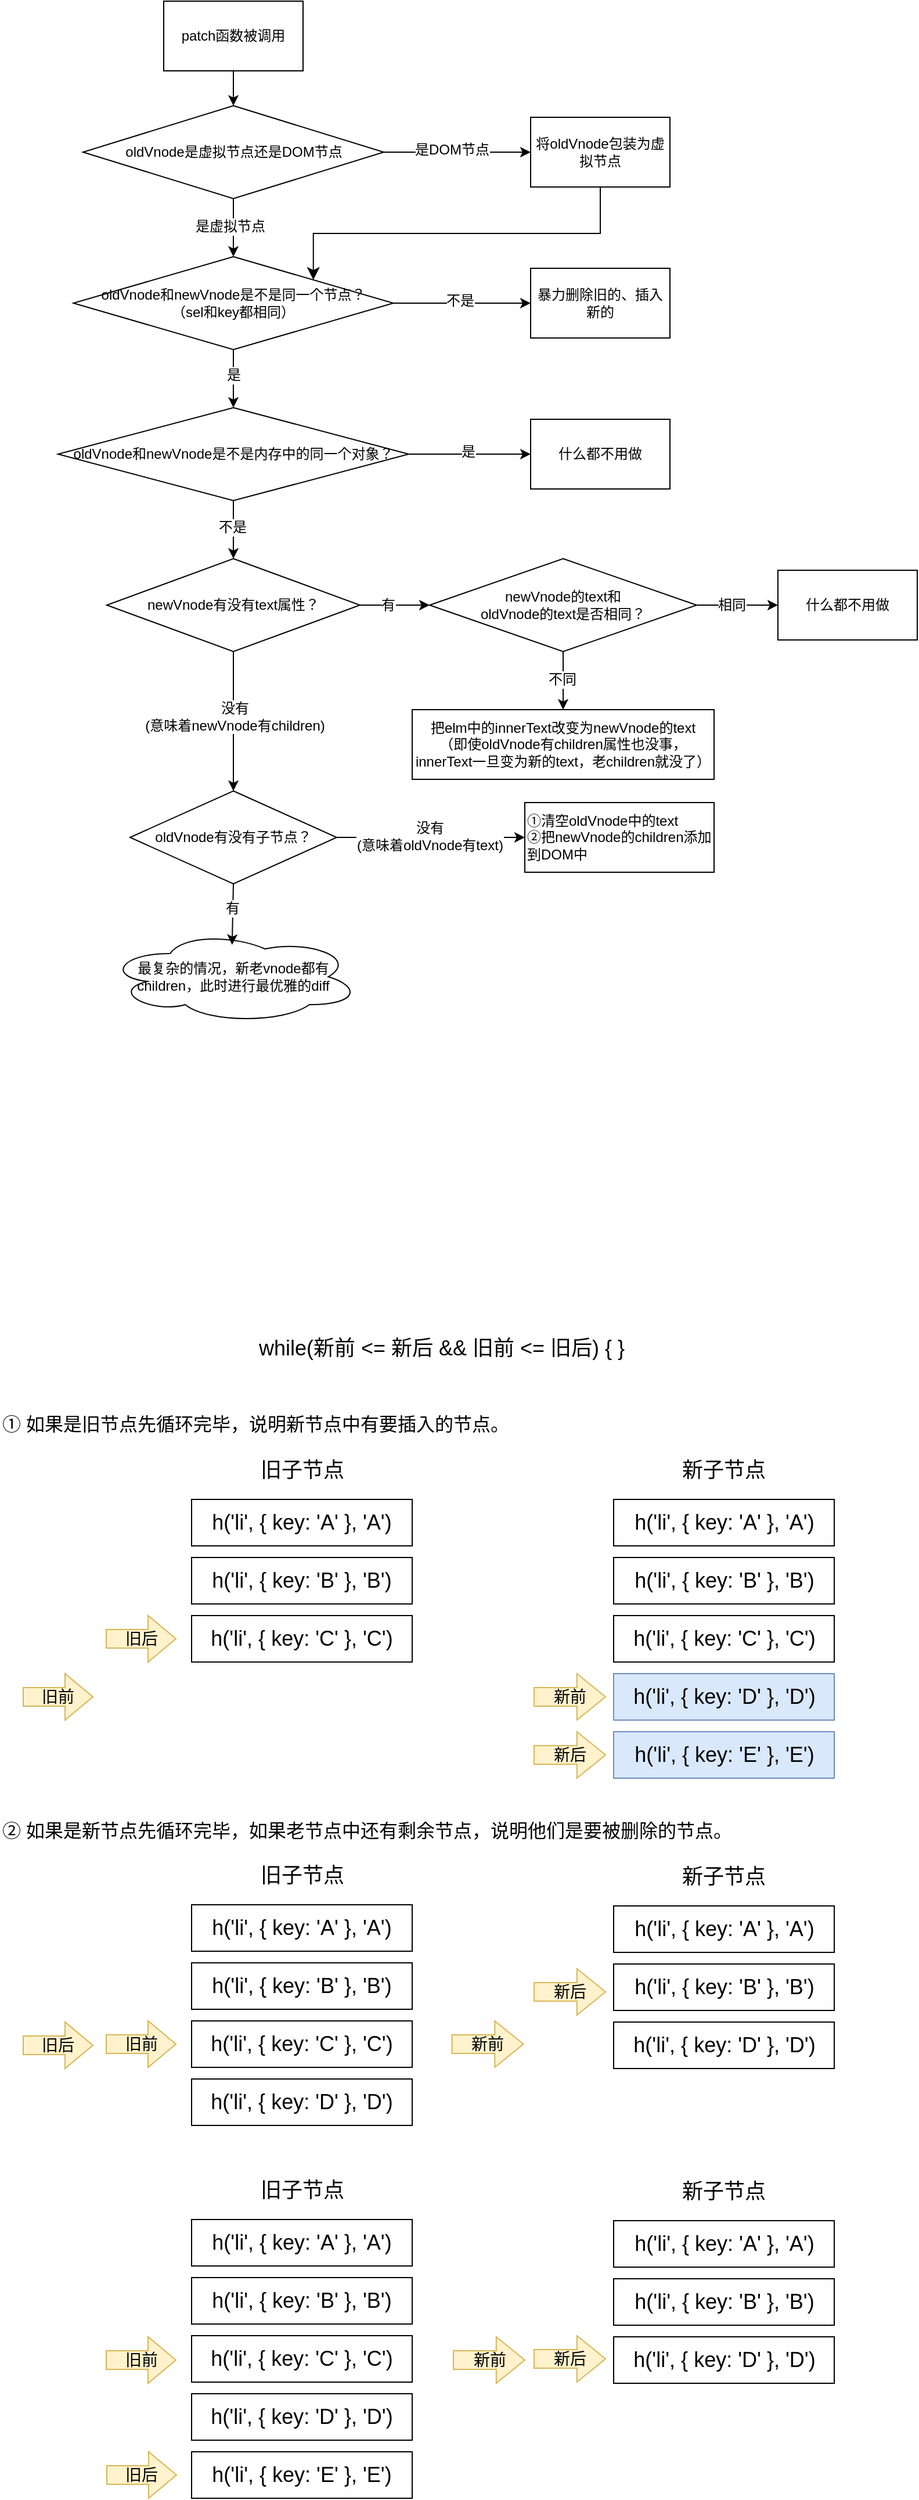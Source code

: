 <mxfile>
    <diagram id="vPlH9APjfDgkYkZU400k" name="第 1 页">
        <mxGraphModel dx="875" dy="556" grid="1" gridSize="10" guides="1" tooltips="1" connect="1" arrows="1" fold="1" page="1" pageScale="1" pageWidth="827" pageHeight="1169" math="0" shadow="0">
            <root>
                <mxCell id="0"/>
                <mxCell id="1" parent="0"/>
                <mxCell id="2" value="patch函数被调用" style="rounded=0;whiteSpace=wrap;html=1;fontSize=12;" parent="1" vertex="1">
                    <mxGeometry x="161" y="40" width="120" height="60" as="geometry"/>
                </mxCell>
                <mxCell id="7" style="edgeStyle=none;html=1;exitX=1;exitY=0.5;exitDx=0;exitDy=0;entryX=0;entryY=0.5;entryDx=0;entryDy=0;fontSize=12;" parent="1" source="3" target="5" edge="1">
                    <mxGeometry relative="1" as="geometry"/>
                </mxCell>
                <mxCell id="8" value="是DOM节点" style="edgeLabel;html=1;align=center;verticalAlign=middle;resizable=0;points=[];fontSize=12;" parent="7" vertex="1" connectable="0">
                    <mxGeometry x="-0.086" y="2" relative="1" as="geometry">
                        <mxPoint as="offset"/>
                    </mxGeometry>
                </mxCell>
                <mxCell id="10" style="edgeStyle=none;html=1;exitX=0.5;exitY=1;exitDx=0;exitDy=0;entryX=0.5;entryY=0;entryDx=0;entryDy=0;fontSize=12;" parent="1" source="3" target="9" edge="1">
                    <mxGeometry relative="1" as="geometry"/>
                </mxCell>
                <mxCell id="11" value="是虚拟节点" style="edgeLabel;html=1;align=center;verticalAlign=middle;resizable=0;points=[];fontSize=12;" parent="10" vertex="1" connectable="0">
                    <mxGeometry x="-0.065" y="-3" relative="1" as="geometry">
                        <mxPoint as="offset"/>
                    </mxGeometry>
                </mxCell>
                <mxCell id="3" value="oldVnode是虚拟节点还是DOM节点" style="rhombus;whiteSpace=wrap;html=1;fontSize=12;" parent="1" vertex="1">
                    <mxGeometry x="91.5" y="130" width="259" height="80" as="geometry"/>
                </mxCell>
                <mxCell id="4" value="" style="endArrow=classic;html=1;exitX=0.5;exitY=1;exitDx=0;exitDy=0;entryX=0.5;entryY=0;entryDx=0;entryDy=0;fontSize=12;" parent="1" source="2" target="3" edge="1">
                    <mxGeometry width="50" height="50" relative="1" as="geometry">
                        <mxPoint x="177" y="370" as="sourcePoint"/>
                        <mxPoint x="227" y="320" as="targetPoint"/>
                    </mxGeometry>
                </mxCell>
                <mxCell id="5" value="将oldVnode包装为虚拟节点" style="rounded=0;whiteSpace=wrap;html=1;fontSize=12;" parent="1" vertex="1">
                    <mxGeometry x="477" y="140" width="120" height="60" as="geometry"/>
                </mxCell>
                <mxCell id="18" style="edgeStyle=none;html=1;exitX=1;exitY=0.5;exitDx=0;exitDy=0;entryX=0;entryY=0.5;entryDx=0;entryDy=0;fontSize=12;" parent="1" source="9" target="17" edge="1">
                    <mxGeometry relative="1" as="geometry"/>
                </mxCell>
                <mxCell id="19" value="不是" style="edgeLabel;html=1;align=center;verticalAlign=middle;resizable=0;points=[];fontSize=12;" parent="18" vertex="1" connectable="0">
                    <mxGeometry x="-0.043" y="2" relative="1" as="geometry">
                        <mxPoint as="offset"/>
                    </mxGeometry>
                </mxCell>
                <mxCell id="24" style="edgeStyle=none;html=1;exitX=0.5;exitY=1;exitDx=0;exitDy=0;entryX=0.5;entryY=0;entryDx=0;entryDy=0;fontSize=12;" parent="1" source="9" target="23" edge="1">
                    <mxGeometry relative="1" as="geometry"/>
                </mxCell>
                <mxCell id="25" value="是" style="edgeLabel;html=1;align=center;verticalAlign=middle;resizable=0;points=[];fontSize=12;" parent="24" vertex="1" connectable="0">
                    <mxGeometry x="-0.144" relative="1" as="geometry">
                        <mxPoint as="offset"/>
                    </mxGeometry>
                </mxCell>
                <mxCell id="9" value="oldVnode和newVnode是不是同一个节点？&lt;div style=&quot;font-size: 12px;&quot;&gt;（sel和key都相同）&lt;/div&gt;" style="rhombus;whiteSpace=wrap;html=1;fontSize=12;" parent="1" vertex="1">
                    <mxGeometry x="83.25" y="260" width="275.5" height="80" as="geometry"/>
                </mxCell>
                <mxCell id="15" value="" style="edgeStyle=elbowEdgeStyle;elbow=vertical;endArrow=classic;html=1;curved=0;rounded=0;endSize=8;startSize=8;exitX=0.5;exitY=1;exitDx=0;exitDy=0;entryX=1;entryY=0;entryDx=0;entryDy=0;fontSize=12;" parent="1" source="5" target="9" edge="1">
                    <mxGeometry width="50" height="50" relative="1" as="geometry">
                        <mxPoint x="457" y="350" as="sourcePoint"/>
                        <mxPoint x="507" y="300" as="targetPoint"/>
                    </mxGeometry>
                </mxCell>
                <mxCell id="17" value="暴力删除旧的、插入新的" style="rounded=0;whiteSpace=wrap;html=1;fontSize=12;" parent="1" vertex="1">
                    <mxGeometry x="477" y="270" width="120" height="60" as="geometry"/>
                </mxCell>
                <mxCell id="27" style="edgeStyle=none;html=1;exitX=1;exitY=0.5;exitDx=0;exitDy=0;entryX=0;entryY=0.5;entryDx=0;entryDy=0;fontSize=12;" parent="1" source="23" target="26" edge="1">
                    <mxGeometry relative="1" as="geometry"/>
                </mxCell>
                <mxCell id="28" value="是" style="edgeLabel;html=1;align=center;verticalAlign=middle;resizable=0;points=[];fontSize=12;" parent="27" vertex="1" connectable="0">
                    <mxGeometry x="-0.029" y="2" relative="1" as="geometry">
                        <mxPoint as="offset"/>
                    </mxGeometry>
                </mxCell>
                <mxCell id="30" style="edgeStyle=none;html=1;exitX=0.5;exitY=1;exitDx=0;exitDy=0;entryX=0.5;entryY=0;entryDx=0;entryDy=0;fontSize=12;" parent="1" source="23" target="29" edge="1">
                    <mxGeometry relative="1" as="geometry"/>
                </mxCell>
                <mxCell id="31" value="不是" style="edgeLabel;html=1;align=center;verticalAlign=middle;resizable=0;points=[];fontSize=12;" parent="30" vertex="1" connectable="0">
                    <mxGeometry x="-0.096" y="-1" relative="1" as="geometry">
                        <mxPoint as="offset"/>
                    </mxGeometry>
                </mxCell>
                <mxCell id="23" value="oldVnode和newVnode是不是内存中的同一个对象？" style="rhombus;whiteSpace=wrap;html=1;fontSize=12;" parent="1" vertex="1">
                    <mxGeometry x="70" y="390" width="302" height="80" as="geometry"/>
                </mxCell>
                <mxCell id="26" value="什么都不用做" style="rounded=0;whiteSpace=wrap;html=1;fontSize=12;" parent="1" vertex="1">
                    <mxGeometry x="477" y="400" width="120" height="60" as="geometry"/>
                </mxCell>
                <mxCell id="33" style="edgeStyle=none;html=1;exitX=1;exitY=0.5;exitDx=0;exitDy=0;entryX=0;entryY=0.5;entryDx=0;entryDy=0;fontSize=12;" parent="1" source="29" target="32" edge="1">
                    <mxGeometry relative="1" as="geometry"/>
                </mxCell>
                <mxCell id="34" value="有" style="edgeLabel;html=1;align=center;verticalAlign=middle;resizable=0;points=[];fontSize=12;" parent="33" vertex="1" connectable="0">
                    <mxGeometry y="2" relative="1" as="geometry">
                        <mxPoint x="-6" y="2" as="offset"/>
                    </mxGeometry>
                </mxCell>
                <mxCell id="48" style="edgeStyle=none;html=1;exitX=0.5;exitY=1;exitDx=0;exitDy=0;entryX=0.5;entryY=0;entryDx=0;entryDy=0;fontSize=12;" parent="1" source="29" target="44" edge="1">
                    <mxGeometry relative="1" as="geometry"/>
                </mxCell>
                <mxCell id="49" value="没有&lt;div style=&quot;font-size: 12px;&quot;&gt;(意味着newVnode有children)&lt;/div&gt;" style="edgeLabel;html=1;align=center;verticalAlign=middle;resizable=0;points=[];fontSize=12;" parent="48" vertex="1" connectable="0">
                    <mxGeometry x="-0.072" y="1" relative="1" as="geometry">
                        <mxPoint as="offset"/>
                    </mxGeometry>
                </mxCell>
                <mxCell id="29" value="newVnode有没有text属性？" style="rhombus;whiteSpace=wrap;html=1;fontSize=12;" parent="1" vertex="1">
                    <mxGeometry x="112" y="520" width="218" height="80" as="geometry"/>
                </mxCell>
                <mxCell id="36" style="edgeStyle=none;html=1;exitX=1;exitY=0.5;exitDx=0;exitDy=0;entryX=0;entryY=0.5;entryDx=0;entryDy=0;fontSize=12;" parent="1" source="32" target="35" edge="1">
                    <mxGeometry relative="1" as="geometry"/>
                </mxCell>
                <mxCell id="37" value="相同" style="edgeLabel;html=1;align=center;verticalAlign=middle;resizable=0;points=[];fontSize=12;" parent="36" vertex="1" connectable="0">
                    <mxGeometry x="0.1" y="2" relative="1" as="geometry">
                        <mxPoint x="-9" y="2" as="offset"/>
                    </mxGeometry>
                </mxCell>
                <mxCell id="39" style="edgeStyle=none;html=1;exitX=0.5;exitY=1;exitDx=0;exitDy=0;entryX=0.5;entryY=0;entryDx=0;entryDy=0;fontSize=12;" parent="1" source="32" target="38" edge="1">
                    <mxGeometry relative="1" as="geometry"/>
                </mxCell>
                <mxCell id="43" value="不同" style="edgeLabel;html=1;align=center;verticalAlign=middle;resizable=0;points=[];fontSize=12;" parent="39" vertex="1" connectable="0">
                    <mxGeometry x="-0.062" y="-1" relative="1" as="geometry">
                        <mxPoint as="offset"/>
                    </mxGeometry>
                </mxCell>
                <mxCell id="32" value="newVnode的text和&lt;div style=&quot;font-size: 12px;&quot;&gt;oldVnode的text是否相同？&lt;/div&gt;" style="rhombus;whiteSpace=wrap;html=1;fontSize=12;" parent="1" vertex="1">
                    <mxGeometry x="390" y="520" width="230" height="80" as="geometry"/>
                </mxCell>
                <mxCell id="35" value="什么都不用做" style="rounded=0;whiteSpace=wrap;html=1;fontSize=12;" parent="1" vertex="1">
                    <mxGeometry x="690" y="530" width="120" height="60" as="geometry"/>
                </mxCell>
                <mxCell id="38" value="把elm中的innerText改变为newVnode的text&lt;div style=&quot;font-size: 12px;&quot;&gt;（即使oldVnode有children属性也没事，innerText一旦变为新的text，老children就没了）&lt;/div&gt;" style="rounded=0;whiteSpace=wrap;html=1;fontSize=12;" parent="1" vertex="1">
                    <mxGeometry x="375" y="650" width="260" height="60" as="geometry"/>
                </mxCell>
                <mxCell id="54" style="edgeStyle=none;html=1;exitX=1;exitY=0.5;exitDx=0;exitDy=0;entryX=0;entryY=0.5;entryDx=0;entryDy=0;fontSize=12;" parent="1" source="44" target="51" edge="1">
                    <mxGeometry relative="1" as="geometry"/>
                </mxCell>
                <mxCell id="55" value="没有&lt;div style=&quot;font-size: 12px;&quot;&gt;(意味着oldVnode有text)&lt;/div&gt;" style="edgeLabel;html=1;align=center;verticalAlign=middle;resizable=0;points=[];fontSize=12;" parent="54" vertex="1" connectable="0">
                    <mxGeometry x="-0.012" y="1" relative="1" as="geometry">
                        <mxPoint as="offset"/>
                    </mxGeometry>
                </mxCell>
                <mxCell id="44" value="oldVnode有没有子节点？" style="rhombus;whiteSpace=wrap;html=1;fontSize=12;" parent="1" vertex="1">
                    <mxGeometry x="132" y="720" width="178" height="80" as="geometry"/>
                </mxCell>
                <mxCell id="51" value="①清空oldVnode中的text&lt;div style=&quot;font-size: 12px;&quot;&gt;②把newVnode的children添加到DOM中&lt;/div&gt;" style="rounded=0;whiteSpace=wrap;html=1;align=left;fontSize=12;" parent="1" vertex="1">
                    <mxGeometry x="472" y="730" width="163" height="60" as="geometry"/>
                </mxCell>
                <mxCell id="58" value="最复杂的情况，新老vnode都有children，此时进行最优雅的diff" style="ellipse;shape=cloud;whiteSpace=wrap;html=1;fontSize=12;" parent="1" vertex="1">
                    <mxGeometry x="112" y="840" width="218" height="80" as="geometry"/>
                </mxCell>
                <mxCell id="59" style="edgeStyle=none;html=1;exitX=0.5;exitY=1;exitDx=0;exitDy=0;entryX=0.495;entryY=0.156;entryDx=0;entryDy=0;entryPerimeter=0;fontSize=12;" parent="1" source="44" target="58" edge="1">
                    <mxGeometry relative="1" as="geometry">
                        <mxPoint x="220" y="860" as="targetPoint"/>
                    </mxGeometry>
                </mxCell>
                <mxCell id="60" value="有" style="edgeLabel;html=1;align=center;verticalAlign=middle;resizable=0;points=[];fontSize=12;" parent="59" vertex="1" connectable="0">
                    <mxGeometry x="-0.224" y="-1" relative="1" as="geometry">
                        <mxPoint as="offset"/>
                    </mxGeometry>
                </mxCell>
                <mxCell id="61" value="h(&#39;li&#39;, { key: &#39;A&#39; }, &#39;A&#39;)" style="rounded=0;whiteSpace=wrap;html=1;fontSize=18;" vertex="1" parent="1">
                    <mxGeometry x="185" y="1330" width="190" height="40" as="geometry"/>
                </mxCell>
                <mxCell id="62" value="旧子节点" style="text;html=1;align=center;verticalAlign=middle;whiteSpace=wrap;rounded=0;fontSize=18;" vertex="1" parent="1">
                    <mxGeometry x="237.5" y="1290" width="85" height="30" as="geometry"/>
                </mxCell>
                <mxCell id="64" value="新子节点" style="text;html=1;align=center;verticalAlign=middle;whiteSpace=wrap;rounded=0;fontSize=18;" vertex="1" parent="1">
                    <mxGeometry x="601" y="1290" width="85" height="30" as="geometry"/>
                </mxCell>
                <mxCell id="65" value="h(&#39;li&#39;, { key: &#39;B&#39; }, &#39;B&#39;)" style="rounded=0;whiteSpace=wrap;html=1;fontSize=18;" vertex="1" parent="1">
                    <mxGeometry x="185" y="1380" width="190" height="40" as="geometry"/>
                </mxCell>
                <mxCell id="66" value="h(&#39;li&#39;, { key: &#39;C&#39; }, &#39;C&#39;)" style="rounded=0;whiteSpace=wrap;html=1;fontSize=18;" vertex="1" parent="1">
                    <mxGeometry x="185" y="1430" width="190" height="40" as="geometry"/>
                </mxCell>
                <mxCell id="67" value="h(&#39;li&#39;, { key: &#39;A&#39; }, &#39;A&#39;)" style="rounded=0;whiteSpace=wrap;html=1;fontSize=18;" vertex="1" parent="1">
                    <mxGeometry x="548.5" y="1330" width="190" height="40" as="geometry"/>
                </mxCell>
                <mxCell id="68" value="h(&#39;li&#39;, { key: &#39;B&#39; }, &#39;B&#39;)" style="rounded=0;whiteSpace=wrap;html=1;fontSize=18;" vertex="1" parent="1">
                    <mxGeometry x="548.5" y="1380" width="190" height="40" as="geometry"/>
                </mxCell>
                <mxCell id="69" value="h(&#39;li&#39;, { key: &#39;C&#39; }, &#39;C&#39;)" style="rounded=0;whiteSpace=wrap;html=1;fontSize=18;" vertex="1" parent="1">
                    <mxGeometry x="548.5" y="1430" width="190" height="40" as="geometry"/>
                </mxCell>
                <mxCell id="70" value="h(&#39;li&#39;, { key: &#39;D&#39; }, &#39;D&#39;)" style="rounded=0;whiteSpace=wrap;html=1;fontSize=18;fillColor=#dae8fc;strokeColor=#6c8ebf;" vertex="1" parent="1">
                    <mxGeometry x="548.5" y="1480" width="190" height="40" as="geometry"/>
                </mxCell>
                <mxCell id="71" value="h(&#39;li&#39;, { key: &#39;E&#39; }, &#39;E&#39;)" style="rounded=0;whiteSpace=wrap;html=1;fontSize=18;labelBackgroundColor=none;fillColor=#dae8fc;strokeColor=#6c8ebf;" vertex="1" parent="1">
                    <mxGeometry x="548.5" y="1530" width="190" height="40" as="geometry"/>
                </mxCell>
                <mxCell id="78" value="新前" style="shape=singleArrow;whiteSpace=wrap;html=1;arrowWidth=0.4;arrowSize=0.4;fontSize=14;fillColor=#fff2cc;strokeColor=#d6b656;" vertex="1" parent="1">
                    <mxGeometry x="480" y="1480" width="61.5" height="40" as="geometry"/>
                </mxCell>
                <mxCell id="79" value="旧前" style="shape=singleArrow;whiteSpace=wrap;html=1;arrowWidth=0.4;arrowSize=0.4;fontSize=14;fillColor=#fff2cc;strokeColor=#d6b656;" vertex="1" parent="1">
                    <mxGeometry x="40" y="1480" width="60" height="40" as="geometry"/>
                </mxCell>
                <mxCell id="80" value="旧后" style="shape=singleArrow;whiteSpace=wrap;html=1;arrowWidth=0.4;arrowSize=0.4;fontSize=14;fillColor=#fff2cc;strokeColor=#d6b656;" vertex="1" parent="1">
                    <mxGeometry x="111.5" y="1430" width="60" height="40" as="geometry"/>
                </mxCell>
                <mxCell id="81" value="新后" style="shape=singleArrow;whiteSpace=wrap;html=1;arrowWidth=0.4;arrowSize=0.4;fontSize=14;fillColor=#fff2cc;strokeColor=#d6b656;" vertex="1" parent="1">
                    <mxGeometry x="480" y="1530" width="61.5" height="40" as="geometry"/>
                </mxCell>
                <mxCell id="83" value="while(新前 &amp;lt;= 新后 &amp;amp;&amp;amp; 旧前 &amp;lt;= 旧后) { }" style="text;html=1;align=center;verticalAlign=middle;resizable=0;points=[];autosize=1;strokeColor=none;fillColor=none;fontSize=18;" vertex="1" parent="1">
                    <mxGeometry x="230" y="1180" width="340" height="40" as="geometry"/>
                </mxCell>
                <mxCell id="84" value="① 如果是旧节点先循环完毕，说明新节点中有要插入的节点。" style="text;html=1;align=left;verticalAlign=middle;resizable=0;points=[];autosize=1;strokeColor=none;fillColor=none;fontSize=16;" vertex="1" parent="1">
                    <mxGeometry x="20" y="1250" width="460" height="30" as="geometry"/>
                </mxCell>
                <mxCell id="85" value="② 如果是新节点先循环完毕，如果老节点中还有剩余节点，说明他们是要被删除的节点。" style="text;html=1;align=left;verticalAlign=middle;resizable=0;points=[];autosize=1;strokeColor=none;fillColor=none;fontSize=16;" vertex="1" parent="1">
                    <mxGeometry x="20" y="1600" width="650" height="30" as="geometry"/>
                </mxCell>
                <mxCell id="86" value="h(&#39;li&#39;, { key: &#39;A&#39; }, &#39;A&#39;)" style="rounded=0;whiteSpace=wrap;html=1;fontSize=18;" vertex="1" parent="1">
                    <mxGeometry x="185" y="1679" width="190" height="40" as="geometry"/>
                </mxCell>
                <mxCell id="87" value="旧子节点" style="text;html=1;align=center;verticalAlign=middle;whiteSpace=wrap;rounded=0;fontSize=18;" vertex="1" parent="1">
                    <mxGeometry x="237.5" y="1639" width="85" height="30" as="geometry"/>
                </mxCell>
                <mxCell id="88" value="新子节点" style="text;html=1;align=center;verticalAlign=middle;whiteSpace=wrap;rounded=0;fontSize=18;" vertex="1" parent="1">
                    <mxGeometry x="601" y="1640" width="85" height="30" as="geometry"/>
                </mxCell>
                <mxCell id="89" value="h(&#39;li&#39;, { key: &#39;B&#39; }, &#39;B&#39;)" style="rounded=0;whiteSpace=wrap;html=1;fontSize=18;" vertex="1" parent="1">
                    <mxGeometry x="185" y="1729" width="190" height="40" as="geometry"/>
                </mxCell>
                <mxCell id="90" value="h(&#39;li&#39;, { key: &#39;C&#39; }, &#39;C&#39;)" style="rounded=0;whiteSpace=wrap;html=1;fontSize=18;" vertex="1" parent="1">
                    <mxGeometry x="185" y="1779" width="190" height="40" as="geometry"/>
                </mxCell>
                <mxCell id="91" value="h(&#39;li&#39;, { key: &#39;A&#39; }, &#39;A&#39;)" style="rounded=0;whiteSpace=wrap;html=1;fontSize=18;" vertex="1" parent="1">
                    <mxGeometry x="548.5" y="1680" width="190" height="40" as="geometry"/>
                </mxCell>
                <mxCell id="92" value="h(&#39;li&#39;, { key: &#39;B&#39; }, &#39;B&#39;)" style="rounded=0;whiteSpace=wrap;html=1;fontSize=18;" vertex="1" parent="1">
                    <mxGeometry x="548.5" y="1730" width="190" height="40" as="geometry"/>
                </mxCell>
                <mxCell id="94" value="h(&#39;li&#39;, { key: &#39;D&#39; }, &#39;D&#39;)" style="rounded=0;whiteSpace=wrap;html=1;fontSize=18;" vertex="1" parent="1">
                    <mxGeometry x="185" y="1829" width="190" height="40" as="geometry"/>
                </mxCell>
                <mxCell id="96" value="新前" style="shape=singleArrow;whiteSpace=wrap;html=1;arrowWidth=0.4;arrowSize=0.4;fontSize=14;fillColor=#fff2cc;strokeColor=#d6b656;" vertex="1" parent="1">
                    <mxGeometry x="409.25" y="1779" width="61.5" height="40" as="geometry"/>
                </mxCell>
                <mxCell id="97" value="旧前" style="shape=singleArrow;whiteSpace=wrap;html=1;arrowWidth=0.4;arrowSize=0.4;fontSize=14;fillColor=#fff2cc;strokeColor=#d6b656;" vertex="1" parent="1">
                    <mxGeometry x="111.5" y="1779" width="60" height="40" as="geometry"/>
                </mxCell>
                <mxCell id="98" value="旧后" style="shape=singleArrow;whiteSpace=wrap;html=1;arrowWidth=0.4;arrowSize=0.4;fontSize=14;fillColor=#fff2cc;strokeColor=#d6b656;" vertex="1" parent="1">
                    <mxGeometry x="40" y="1780" width="60" height="40" as="geometry"/>
                </mxCell>
                <mxCell id="99" value="新后" style="shape=singleArrow;whiteSpace=wrap;html=1;arrowWidth=0.4;arrowSize=0.4;fontSize=14;fillColor=#fff2cc;strokeColor=#d6b656;" vertex="1" parent="1">
                    <mxGeometry x="480" y="1734" width="61.5" height="40" as="geometry"/>
                </mxCell>
                <mxCell id="100" value="h(&#39;li&#39;, { key: &#39;D&#39; }, &#39;D&#39;)" style="rounded=0;whiteSpace=wrap;html=1;fontSize=18;" vertex="1" parent="1">
                    <mxGeometry x="548.5" y="1780" width="190" height="40" as="geometry"/>
                </mxCell>
                <mxCell id="102" value="h(&#39;li&#39;, { key: &#39;A&#39; }, &#39;A&#39;)" style="rounded=0;whiteSpace=wrap;html=1;fontSize=18;" vertex="1" parent="1">
                    <mxGeometry x="185" y="1950" width="190" height="40" as="geometry"/>
                </mxCell>
                <mxCell id="103" value="旧子节点" style="text;html=1;align=center;verticalAlign=middle;whiteSpace=wrap;rounded=0;fontSize=18;" vertex="1" parent="1">
                    <mxGeometry x="237.5" y="1910" width="85" height="30" as="geometry"/>
                </mxCell>
                <mxCell id="104" value="新子节点" style="text;html=1;align=center;verticalAlign=middle;whiteSpace=wrap;rounded=0;fontSize=18;" vertex="1" parent="1">
                    <mxGeometry x="601" y="1911" width="85" height="30" as="geometry"/>
                </mxCell>
                <mxCell id="105" value="h(&#39;li&#39;, { key: &#39;B&#39; }, &#39;B&#39;)" style="rounded=0;whiteSpace=wrap;html=1;fontSize=18;" vertex="1" parent="1">
                    <mxGeometry x="185" y="2000" width="190" height="40" as="geometry"/>
                </mxCell>
                <mxCell id="106" value="h(&#39;li&#39;, { key: &#39;C&#39; }, &#39;C&#39;)" style="rounded=0;whiteSpace=wrap;html=1;fontSize=18;" vertex="1" parent="1">
                    <mxGeometry x="185" y="2050" width="190" height="40" as="geometry"/>
                </mxCell>
                <mxCell id="107" value="h(&#39;li&#39;, { key: &#39;A&#39; }, &#39;A&#39;)" style="rounded=0;whiteSpace=wrap;html=1;fontSize=18;" vertex="1" parent="1">
                    <mxGeometry x="548.5" y="1951" width="190" height="40" as="geometry"/>
                </mxCell>
                <mxCell id="108" value="h(&#39;li&#39;, { key: &#39;B&#39; }, &#39;B&#39;)" style="rounded=0;whiteSpace=wrap;html=1;fontSize=18;" vertex="1" parent="1">
                    <mxGeometry x="548.5" y="2001" width="190" height="40" as="geometry"/>
                </mxCell>
                <mxCell id="109" value="h(&#39;li&#39;, { key: &#39;D&#39; }, &#39;D&#39;)" style="rounded=0;whiteSpace=wrap;html=1;fontSize=18;" vertex="1" parent="1">
                    <mxGeometry x="185" y="2100" width="190" height="40" as="geometry"/>
                </mxCell>
                <mxCell id="110" value="新前" style="shape=singleArrow;whiteSpace=wrap;html=1;arrowWidth=0.4;arrowSize=0.4;fontSize=14;fillColor=#fff2cc;strokeColor=#d6b656;" vertex="1" parent="1">
                    <mxGeometry x="410.5" y="2051" width="61.5" height="40" as="geometry"/>
                </mxCell>
                <mxCell id="111" value="旧前" style="shape=singleArrow;whiteSpace=wrap;html=1;arrowWidth=0.4;arrowSize=0.4;fontSize=14;fillColor=#fff2cc;strokeColor=#d6b656;" vertex="1" parent="1">
                    <mxGeometry x="111.5" y="2051" width="60" height="40" as="geometry"/>
                </mxCell>
                <mxCell id="112" value="旧后" style="shape=singleArrow;whiteSpace=wrap;html=1;arrowWidth=0.4;arrowSize=0.4;fontSize=14;fillColor=#fff2cc;strokeColor=#d6b656;" vertex="1" parent="1">
                    <mxGeometry x="112" y="2150" width="60" height="40" as="geometry"/>
                </mxCell>
                <mxCell id="113" value="新后" style="shape=singleArrow;whiteSpace=wrap;html=1;arrowWidth=0.4;arrowSize=0.4;fontSize=14;fillColor=#fff2cc;strokeColor=#d6b656;" vertex="1" parent="1">
                    <mxGeometry x="480" y="2050" width="61.5" height="40" as="geometry"/>
                </mxCell>
                <mxCell id="114" value="h(&#39;li&#39;, { key: &#39;D&#39; }, &#39;D&#39;)" style="rounded=0;whiteSpace=wrap;html=1;fontSize=18;" vertex="1" parent="1">
                    <mxGeometry x="548.5" y="2051" width="190" height="40" as="geometry"/>
                </mxCell>
                <mxCell id="115" value="h(&#39;li&#39;, { key: &#39;E&#39; }, &#39;E&#39;)" style="rounded=0;whiteSpace=wrap;html=1;fontSize=18;" vertex="1" parent="1">
                    <mxGeometry x="185" y="2150" width="190" height="40" as="geometry"/>
                </mxCell>
            </root>
        </mxGraphModel>
    </diagram>
</mxfile>